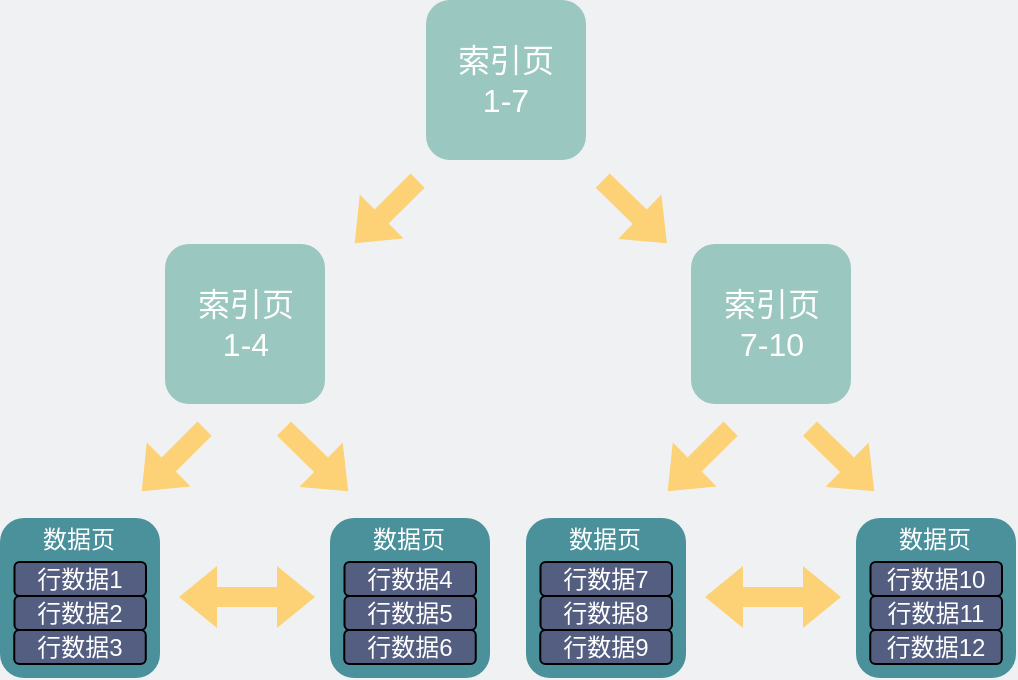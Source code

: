 <mxfile version="17.1.3" type="github">
  <diagram id="3228e29e-7158-1315-38df-8450db1d8a1d" name="Page-1">
    <mxGraphModel dx="277" dy="302" grid="0" gridSize="10" guides="1" tooltips="1" connect="1" arrows="1" fold="1" page="1" pageScale="1" pageWidth="600" pageHeight="400" background="#EFF1F3" math="0" shadow="0">
      <root>
        <mxCell id="0" />
        <mxCell id="1" parent="0" />
        <mxCell id="g9KwYvelNcx-eXB0xMGi-1" value="&lt;font color=&quot;#ffffff&quot;&gt;&lt;span style=&quot;font-size: 16px&quot;&gt;索引页&lt;br&gt;1-7&lt;br&gt;&lt;/span&gt;&lt;/font&gt;" style="whiteSpace=wrap;html=1;aspect=fixed;rounded=1;strokeColor=none;fillColor=#9AC7BF;" parent="1" vertex="1">
          <mxGeometry x="259" y="427" width="80" height="80" as="geometry" />
        </mxCell>
        <mxCell id="g9KwYvelNcx-eXB0xMGi-4" value="" style="shape=flexArrow;endArrow=classic;startArrow=classic;html=1;rounded=0;fontSize=16;fontColor=#FFFFFF;strokeColor=none;fillColor=#FDD276;" parent="1" edge="1">
          <mxGeometry width="100" height="100" relative="1" as="geometry">
            <mxPoint x="135" y="725.5" as="sourcePoint" />
            <mxPoint x="204" y="725.5" as="targetPoint" />
          </mxGeometry>
        </mxCell>
        <mxCell id="spV6VU4cGSJD96CcmEE0-2" value="&lt;font color=&quot;#ffffff&quot;&gt;&lt;span style=&quot;font-size: 16px&quot;&gt;索引页&lt;br&gt;1-4&lt;br&gt;&lt;/span&gt;&lt;/font&gt;" style="whiteSpace=wrap;html=1;aspect=fixed;rounded=1;strokeColor=none;fillColor=#9AC7BF;" parent="1" vertex="1">
          <mxGeometry x="128.5" y="549" width="80" height="80" as="geometry" />
        </mxCell>
        <mxCell id="spV6VU4cGSJD96CcmEE0-4" value="&lt;font color=&quot;#ffffff&quot;&gt;&lt;span style=&quot;font-size: 16px&quot;&gt;&lt;br&gt;&lt;/span&gt;&lt;/font&gt;" style="whiteSpace=wrap;html=1;aspect=fixed;rounded=1;strokeColor=none;fillColor=#4A919B;" parent="1" vertex="1">
          <mxGeometry x="46" y="686" width="80" height="80" as="geometry" />
        </mxCell>
        <mxCell id="spV6VU4cGSJD96CcmEE0-6" value="行数据1" style="rounded=1;whiteSpace=wrap;html=1;fillColor=#535E80;strokeColor=default;fontColor=#FFFFFF;" parent="1" vertex="1">
          <mxGeometry x="53.25" y="708" width="65.75" height="17" as="geometry" />
        </mxCell>
        <mxCell id="spV6VU4cGSJD96CcmEE0-10" value="行数据2" style="rounded=1;whiteSpace=wrap;html=1;fillColor=#535E80;strokeColor=default;fontColor=#FFFFFF;" parent="1" vertex="1">
          <mxGeometry x="53.25" y="725" width="65.75" height="17" as="geometry" />
        </mxCell>
        <mxCell id="spV6VU4cGSJD96CcmEE0-11" value="行数据3" style="rounded=1;whiteSpace=wrap;html=1;fillColor=#535E80;strokeColor=default;fontColor=#FFFFFF;" parent="1" vertex="1">
          <mxGeometry x="53.13" y="742" width="65.75" height="17" as="geometry" />
        </mxCell>
        <mxCell id="spV6VU4cGSJD96CcmEE0-12" value="&lt;font color=&quot;#ffffff&quot;&gt;数据页&lt;/font&gt;" style="text;html=1;strokeColor=none;fillColor=none;align=center;verticalAlign=middle;whiteSpace=wrap;rounded=0;dashed=1;fontColor=#535E80;" parent="1" vertex="1">
          <mxGeometry x="58" y="686" width="55" height="22" as="geometry" />
        </mxCell>
        <mxCell id="spV6VU4cGSJD96CcmEE0-13" value="&lt;font color=&quot;#ffffff&quot;&gt;&lt;span style=&quot;font-size: 16px&quot;&gt;&lt;br&gt;&lt;/span&gt;&lt;/font&gt;" style="whiteSpace=wrap;html=1;aspect=fixed;rounded=1;strokeColor=none;fillColor=#4A919B;" parent="1" vertex="1">
          <mxGeometry x="211" y="686" width="80" height="80" as="geometry" />
        </mxCell>
        <mxCell id="spV6VU4cGSJD96CcmEE0-14" value="行数据4" style="rounded=1;whiteSpace=wrap;html=1;fillColor=#535E80;strokeColor=default;fontColor=#FFFFFF;" parent="1" vertex="1">
          <mxGeometry x="218.25" y="708" width="65.75" height="17" as="geometry" />
        </mxCell>
        <mxCell id="spV6VU4cGSJD96CcmEE0-15" value="行数据5" style="rounded=1;whiteSpace=wrap;html=1;fillColor=#535E80;strokeColor=default;fontColor=#FFFFFF;" parent="1" vertex="1">
          <mxGeometry x="218.25" y="725" width="65.75" height="17" as="geometry" />
        </mxCell>
        <mxCell id="spV6VU4cGSJD96CcmEE0-16" value="行数据6" style="rounded=1;whiteSpace=wrap;html=1;fillColor=#535E80;strokeColor=default;fontColor=#FFFFFF;" parent="1" vertex="1">
          <mxGeometry x="218.13" y="742" width="65.75" height="17" as="geometry" />
        </mxCell>
        <mxCell id="spV6VU4cGSJD96CcmEE0-17" value="&lt;font color=&quot;#ffffff&quot;&gt;数据页&lt;/font&gt;" style="text;html=1;strokeColor=none;fillColor=none;align=center;verticalAlign=middle;whiteSpace=wrap;rounded=0;dashed=1;fontColor=#535E80;" parent="1" vertex="1">
          <mxGeometry x="223" y="686" width="55" height="22" as="geometry" />
        </mxCell>
        <mxCell id="spV6VU4cGSJD96CcmEE0-21" value="" style="shape=flexArrow;endArrow=classic;html=1;rounded=0;fontColor=#FFFFFF;strokeColor=none;fillColor=#FDD276;" parent="1" edge="1">
          <mxGeometry width="50" height="50" relative="1" as="geometry">
            <mxPoint x="255.15" y="517" as="sourcePoint" />
            <mxPoint x="223" y="549" as="targetPoint" />
          </mxGeometry>
        </mxCell>
        <mxCell id="spV6VU4cGSJD96CcmEE0-22" value="" style="shape=flexArrow;endArrow=classic;html=1;rounded=0;fontColor=#FFFFFF;strokeColor=none;fillColor=#FDD276;" parent="1" edge="1">
          <mxGeometry width="50" height="50" relative="1" as="geometry">
            <mxPoint x="347" y="517" as="sourcePoint" />
            <mxPoint x="379.85" y="549" as="targetPoint" />
          </mxGeometry>
        </mxCell>
        <mxCell id="BJRcYlKcCAD2B9d3_ZLO-3" value="" style="shape=flexArrow;endArrow=classic;html=1;rounded=0;fontColor=#FFFFFF;strokeColor=none;fillColor=#FDD276;" parent="1" edge="1">
          <mxGeometry width="50" height="50" relative="1" as="geometry">
            <mxPoint x="148.65" y="641" as="sourcePoint" />
            <mxPoint x="116.5" y="673" as="targetPoint" />
          </mxGeometry>
        </mxCell>
        <mxCell id="BJRcYlKcCAD2B9d3_ZLO-4" value="" style="shape=flexArrow;endArrow=classic;html=1;rounded=0;fontColor=#FFFFFF;strokeColor=none;fillColor=#FDD276;" parent="1" edge="1">
          <mxGeometry width="50" height="50" relative="1" as="geometry">
            <mxPoint x="187.65" y="641" as="sourcePoint" />
            <mxPoint x="220.5" y="673" as="targetPoint" />
          </mxGeometry>
        </mxCell>
        <mxCell id="BJRcYlKcCAD2B9d3_ZLO-5" value="" style="shape=flexArrow;endArrow=classic;startArrow=classic;html=1;rounded=0;fontSize=16;fontColor=#FFFFFF;strokeColor=none;fillColor=#FDD276;" parent="1" edge="1">
          <mxGeometry width="100" height="100" relative="1" as="geometry">
            <mxPoint x="398" y="725.5" as="sourcePoint" />
            <mxPoint x="467" y="725.5" as="targetPoint" />
          </mxGeometry>
        </mxCell>
        <mxCell id="BJRcYlKcCAD2B9d3_ZLO-6" value="&lt;font color=&quot;#ffffff&quot;&gt;&lt;span style=&quot;font-size: 16px&quot;&gt;索引页&lt;br&gt;7-10&lt;br&gt;&lt;/span&gt;&lt;/font&gt;" style="whiteSpace=wrap;html=1;aspect=fixed;rounded=1;strokeColor=none;fillColor=#9AC7BF;" parent="1" vertex="1">
          <mxGeometry x="391.5" y="549" width="80" height="80" as="geometry" />
        </mxCell>
        <mxCell id="BJRcYlKcCAD2B9d3_ZLO-7" value="&lt;font color=&quot;#ffffff&quot;&gt;&lt;span style=&quot;font-size: 16px&quot;&gt;&lt;br&gt;&lt;/span&gt;&lt;/font&gt;" style="whiteSpace=wrap;html=1;aspect=fixed;rounded=1;strokeColor=none;fillColor=#4A919B;" parent="1" vertex="1">
          <mxGeometry x="309" y="686" width="80" height="80" as="geometry" />
        </mxCell>
        <mxCell id="BJRcYlKcCAD2B9d3_ZLO-8" value="行数据7" style="rounded=1;whiteSpace=wrap;html=1;fillColor=#535E80;strokeColor=default;fontColor=#FFFFFF;" parent="1" vertex="1">
          <mxGeometry x="316.25" y="708" width="65.75" height="17" as="geometry" />
        </mxCell>
        <mxCell id="BJRcYlKcCAD2B9d3_ZLO-9" value="行数据8" style="rounded=1;whiteSpace=wrap;html=1;fillColor=#535E80;strokeColor=default;fontColor=#FFFFFF;" parent="1" vertex="1">
          <mxGeometry x="316.25" y="725" width="65.75" height="17" as="geometry" />
        </mxCell>
        <mxCell id="BJRcYlKcCAD2B9d3_ZLO-10" value="行数据9" style="rounded=1;whiteSpace=wrap;html=1;fillColor=#535E80;strokeColor=default;fontColor=#FFFFFF;" parent="1" vertex="1">
          <mxGeometry x="316.13" y="742" width="65.75" height="17" as="geometry" />
        </mxCell>
        <mxCell id="BJRcYlKcCAD2B9d3_ZLO-11" value="&lt;font color=&quot;#ffffff&quot;&gt;数据页&lt;/font&gt;" style="text;html=1;strokeColor=none;fillColor=none;align=center;verticalAlign=middle;whiteSpace=wrap;rounded=0;dashed=1;fontColor=#535E80;" parent="1" vertex="1">
          <mxGeometry x="321" y="686" width="55" height="22" as="geometry" />
        </mxCell>
        <mxCell id="BJRcYlKcCAD2B9d3_ZLO-12" value="&lt;font color=&quot;#ffffff&quot;&gt;&lt;span style=&quot;font-size: 16px&quot;&gt;&lt;br&gt;&lt;/span&gt;&lt;/font&gt;" style="whiteSpace=wrap;html=1;aspect=fixed;rounded=1;strokeColor=none;fillColor=#4A919B;" parent="1" vertex="1">
          <mxGeometry x="474" y="686" width="80" height="80" as="geometry" />
        </mxCell>
        <mxCell id="BJRcYlKcCAD2B9d3_ZLO-13" value="行数据10" style="rounded=1;whiteSpace=wrap;html=1;fillColor=#535E80;strokeColor=default;fontColor=#FFFFFF;" parent="1" vertex="1">
          <mxGeometry x="481.25" y="708" width="65.75" height="17" as="geometry" />
        </mxCell>
        <mxCell id="BJRcYlKcCAD2B9d3_ZLO-14" value="行数据11" style="rounded=1;whiteSpace=wrap;html=1;fillColor=#535E80;strokeColor=default;fontColor=#FFFFFF;" parent="1" vertex="1">
          <mxGeometry x="481.25" y="725" width="65.75" height="17" as="geometry" />
        </mxCell>
        <mxCell id="BJRcYlKcCAD2B9d3_ZLO-15" value="行数据12" style="rounded=1;whiteSpace=wrap;html=1;fillColor=#535E80;strokeColor=default;fontColor=#FFFFFF;" parent="1" vertex="1">
          <mxGeometry x="481.13" y="742" width="65.75" height="17" as="geometry" />
        </mxCell>
        <mxCell id="BJRcYlKcCAD2B9d3_ZLO-16" value="&lt;font color=&quot;#ffffff&quot;&gt;数据页&lt;/font&gt;" style="text;html=1;strokeColor=none;fillColor=none;align=center;verticalAlign=middle;whiteSpace=wrap;rounded=0;dashed=1;fontColor=#535E80;" parent="1" vertex="1">
          <mxGeometry x="486" y="686" width="55" height="22" as="geometry" />
        </mxCell>
        <mxCell id="BJRcYlKcCAD2B9d3_ZLO-17" value="" style="shape=flexArrow;endArrow=classic;html=1;rounded=0;fontColor=#FFFFFF;strokeColor=none;fillColor=#FDD276;" parent="1" edge="1">
          <mxGeometry width="50" height="50" relative="1" as="geometry">
            <mxPoint x="411.65" y="641" as="sourcePoint" />
            <mxPoint x="379.5" y="673.0" as="targetPoint" />
          </mxGeometry>
        </mxCell>
        <mxCell id="BJRcYlKcCAD2B9d3_ZLO-18" value="" style="shape=flexArrow;endArrow=classic;html=1;rounded=0;fontColor=#FFFFFF;strokeColor=none;fillColor=#FDD276;" parent="1" edge="1">
          <mxGeometry width="50" height="50" relative="1" as="geometry">
            <mxPoint x="450.65" y="641" as="sourcePoint" />
            <mxPoint x="483.5" y="673.0" as="targetPoint" />
          </mxGeometry>
        </mxCell>
      </root>
    </mxGraphModel>
  </diagram>
</mxfile>
